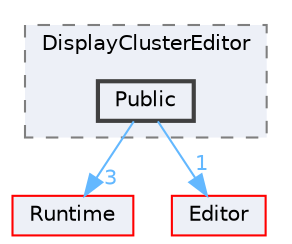 digraph "Public"
{
 // INTERACTIVE_SVG=YES
 // LATEX_PDF_SIZE
  bgcolor="transparent";
  edge [fontname=Helvetica,fontsize=10,labelfontname=Helvetica,labelfontsize=10];
  node [fontname=Helvetica,fontsize=10,shape=box,height=0.2,width=0.4];
  compound=true
  subgraph clusterdir_a349d6ca9c48cabba98e6ae8a728beb6 {
    graph [ bgcolor="#edf0f7", pencolor="grey50", label="DisplayClusterEditor", fontname=Helvetica,fontsize=10 style="filled,dashed", URL="dir_a349d6ca9c48cabba98e6ae8a728beb6.html",tooltip=""]
  dir_482a1f886c60b745b3749d1d740de649 [label="Public", fillcolor="#edf0f7", color="grey25", style="filled,bold", URL="dir_482a1f886c60b745b3749d1d740de649.html",tooltip=""];
  }
  dir_7536b172fbd480bfd146a1b1acd6856b [label="Runtime", fillcolor="#edf0f7", color="red", style="filled", URL="dir_7536b172fbd480bfd146a1b1acd6856b.html",tooltip=""];
  dir_b26507eead720464ba2ac6bbc6dcec5f [label="Editor", fillcolor="#edf0f7", color="red", style="filled", URL="dir_b26507eead720464ba2ac6bbc6dcec5f.html",tooltip=""];
  dir_482a1f886c60b745b3749d1d740de649->dir_7536b172fbd480bfd146a1b1acd6856b [headlabel="3", labeldistance=1.5 headhref="dir_000885_000984.html" href="dir_000885_000984.html" color="steelblue1" fontcolor="steelblue1"];
  dir_482a1f886c60b745b3749d1d740de649->dir_b26507eead720464ba2ac6bbc6dcec5f [headlabel="1", labeldistance=1.5 headhref="dir_000885_000357.html" href="dir_000885_000357.html" color="steelblue1" fontcolor="steelblue1"];
}
